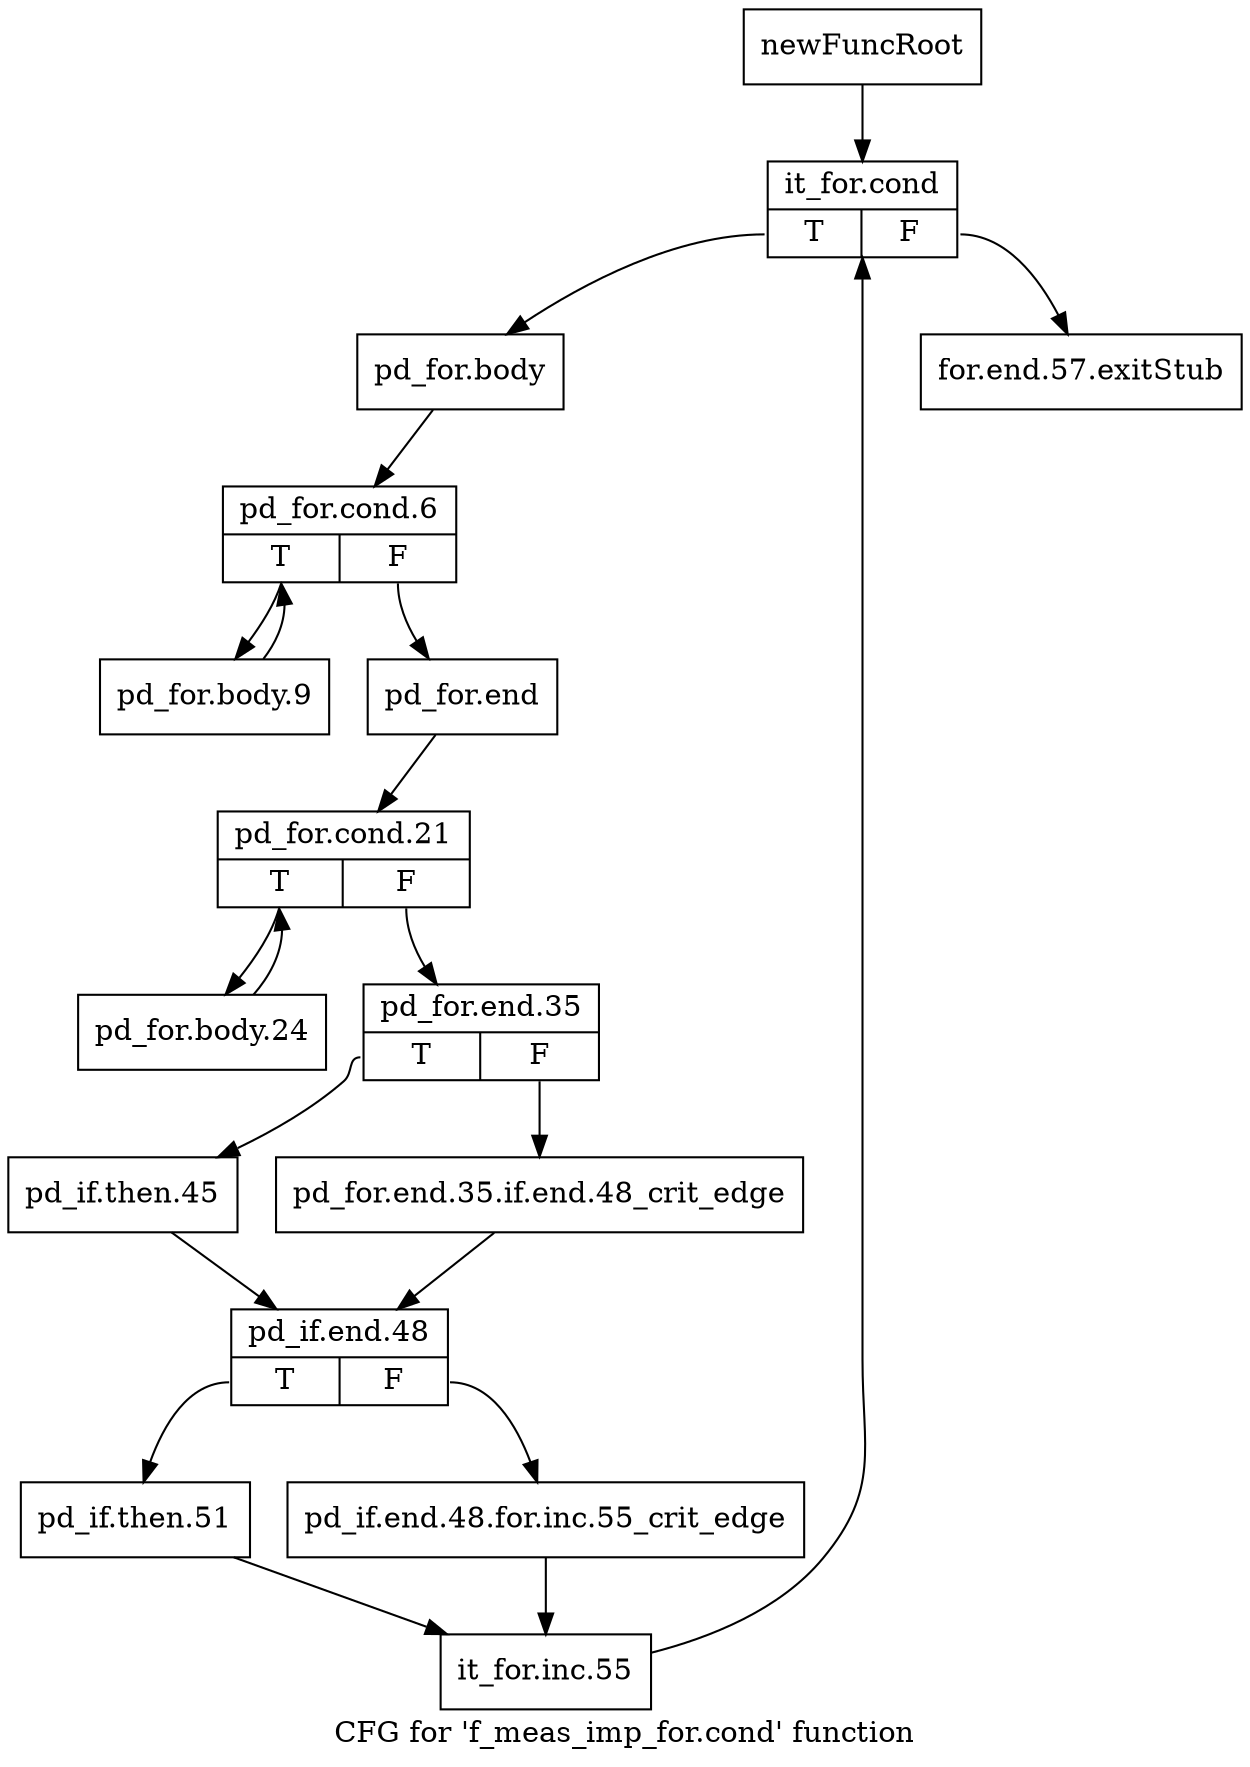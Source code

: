 digraph "CFG for 'f_meas_imp_for.cond' function" {
	label="CFG for 'f_meas_imp_for.cond' function";

	Node0x1962f80 [shape=record,label="{newFuncRoot}"];
	Node0x1962f80 -> Node0x1963020;
	Node0x1962fd0 [shape=record,label="{for.end.57.exitStub}"];
	Node0x1963020 [shape=record,label="{it_for.cond|{<s0>T|<s1>F}}"];
	Node0x1963020:s0 -> Node0x1963070;
	Node0x1963020:s1 -> Node0x1962fd0;
	Node0x1963070 [shape=record,label="{pd_for.body}"];
	Node0x1963070 -> Node0x19630c0;
	Node0x19630c0 [shape=record,label="{pd_for.cond.6|{<s0>T|<s1>F}}"];
	Node0x19630c0:s0 -> Node0x1963430;
	Node0x19630c0:s1 -> Node0x1963110;
	Node0x1963110 [shape=record,label="{pd_for.end}"];
	Node0x1963110 -> Node0x1963160;
	Node0x1963160 [shape=record,label="{pd_for.cond.21|{<s0>T|<s1>F}}"];
	Node0x1963160:s0 -> Node0x19633e0;
	Node0x1963160:s1 -> Node0x19631b0;
	Node0x19631b0 [shape=record,label="{pd_for.end.35|{<s0>T|<s1>F}}"];
	Node0x19631b0:s0 -> Node0x1963250;
	Node0x19631b0:s1 -> Node0x1963200;
	Node0x1963200 [shape=record,label="{pd_for.end.35.if.end.48_crit_edge}"];
	Node0x1963200 -> Node0x19632a0;
	Node0x1963250 [shape=record,label="{pd_if.then.45}"];
	Node0x1963250 -> Node0x19632a0;
	Node0x19632a0 [shape=record,label="{pd_if.end.48|{<s0>T|<s1>F}}"];
	Node0x19632a0:s0 -> Node0x1963340;
	Node0x19632a0:s1 -> Node0x19632f0;
	Node0x19632f0 [shape=record,label="{pd_if.end.48.for.inc.55_crit_edge}"];
	Node0x19632f0 -> Node0x1963390;
	Node0x1963340 [shape=record,label="{pd_if.then.51}"];
	Node0x1963340 -> Node0x1963390;
	Node0x1963390 [shape=record,label="{it_for.inc.55}"];
	Node0x1963390 -> Node0x1963020;
	Node0x19633e0 [shape=record,label="{pd_for.body.24}"];
	Node0x19633e0 -> Node0x1963160;
	Node0x1963430 [shape=record,label="{pd_for.body.9}"];
	Node0x1963430 -> Node0x19630c0;
}
